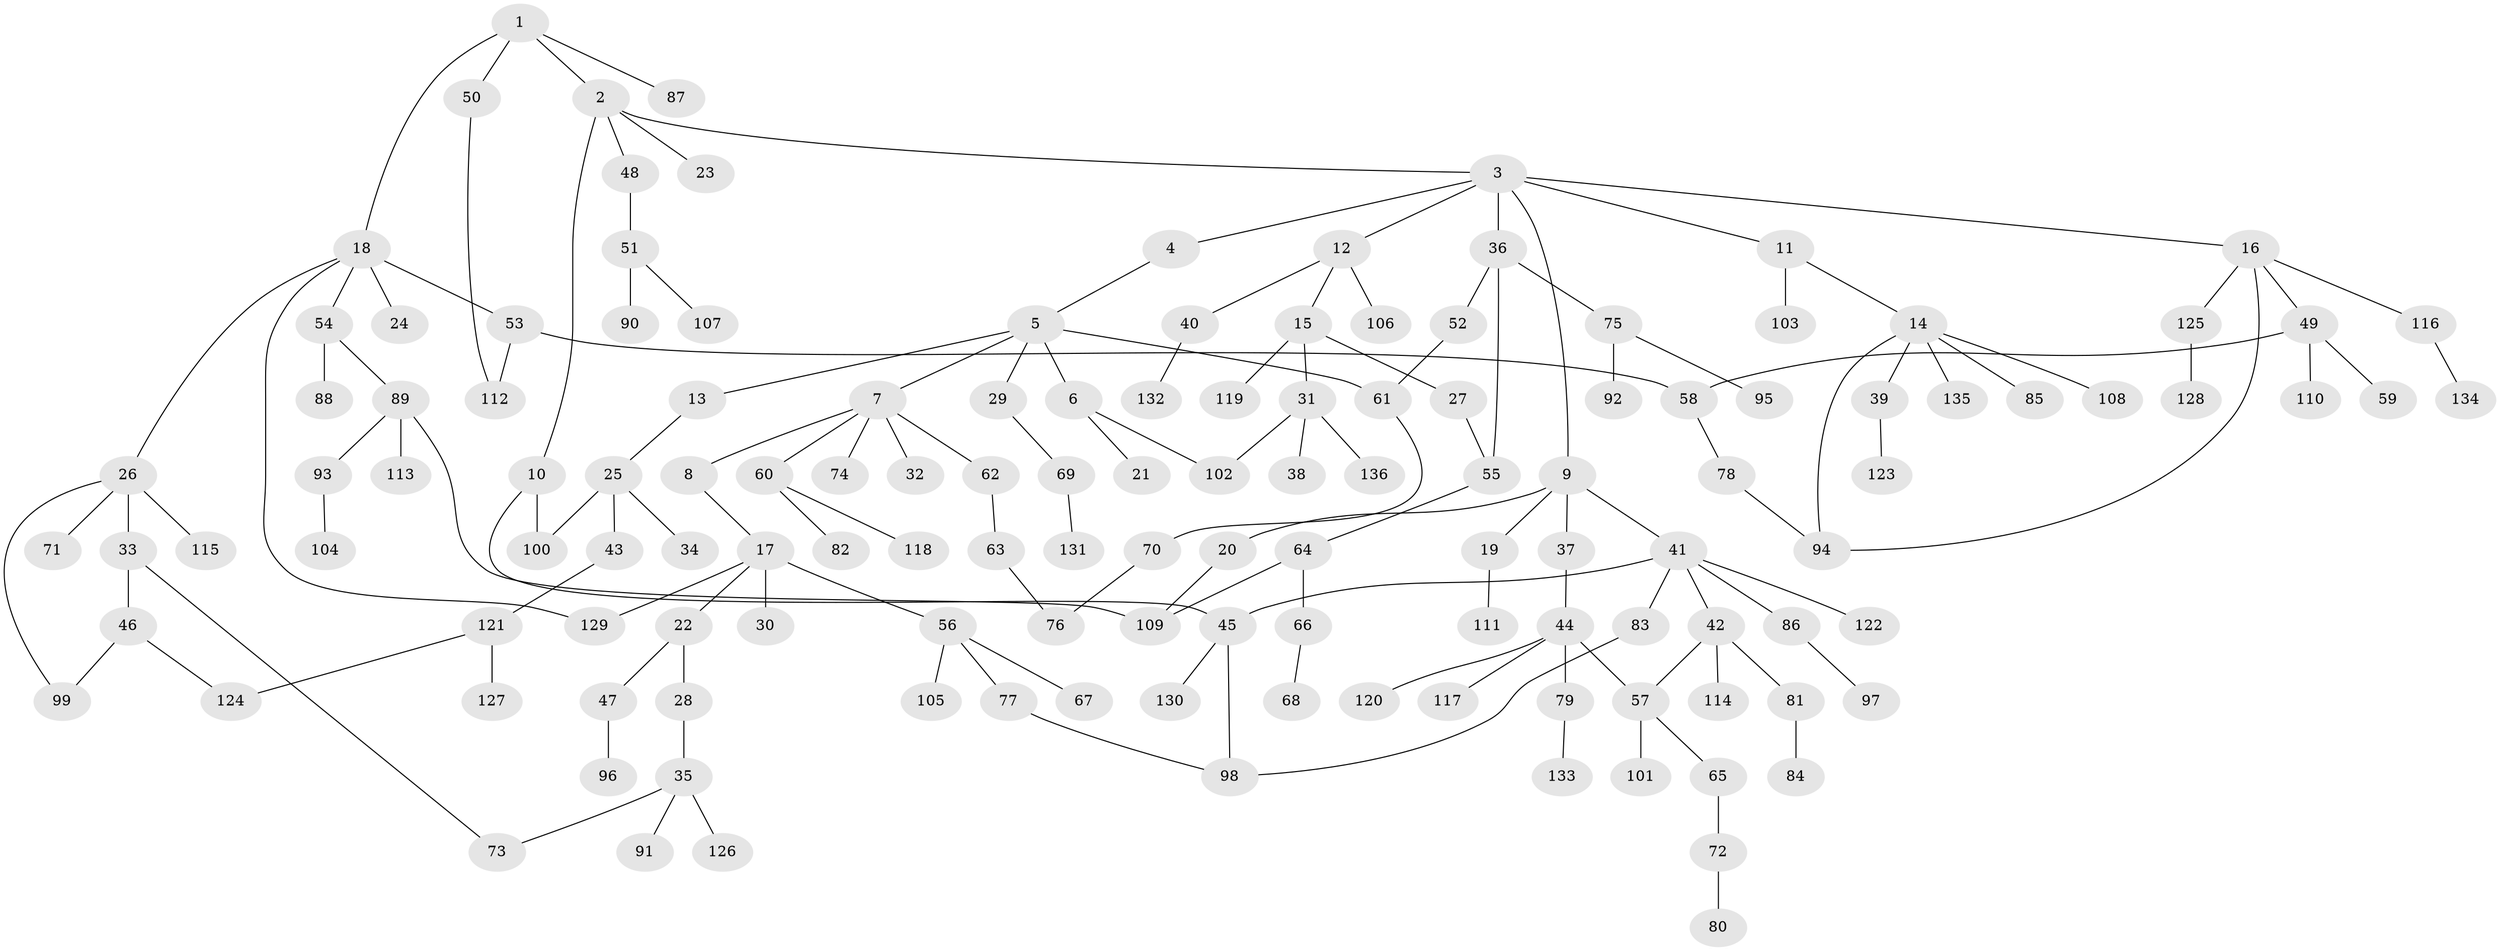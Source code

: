 // Generated by graph-tools (version 1.1) at 2025/10/02/27/25 16:10:52]
// undirected, 136 vertices, 154 edges
graph export_dot {
graph [start="1"]
  node [color=gray90,style=filled];
  1;
  2;
  3;
  4;
  5;
  6;
  7;
  8;
  9;
  10;
  11;
  12;
  13;
  14;
  15;
  16;
  17;
  18;
  19;
  20;
  21;
  22;
  23;
  24;
  25;
  26;
  27;
  28;
  29;
  30;
  31;
  32;
  33;
  34;
  35;
  36;
  37;
  38;
  39;
  40;
  41;
  42;
  43;
  44;
  45;
  46;
  47;
  48;
  49;
  50;
  51;
  52;
  53;
  54;
  55;
  56;
  57;
  58;
  59;
  60;
  61;
  62;
  63;
  64;
  65;
  66;
  67;
  68;
  69;
  70;
  71;
  72;
  73;
  74;
  75;
  76;
  77;
  78;
  79;
  80;
  81;
  82;
  83;
  84;
  85;
  86;
  87;
  88;
  89;
  90;
  91;
  92;
  93;
  94;
  95;
  96;
  97;
  98;
  99;
  100;
  101;
  102;
  103;
  104;
  105;
  106;
  107;
  108;
  109;
  110;
  111;
  112;
  113;
  114;
  115;
  116;
  117;
  118;
  119;
  120;
  121;
  122;
  123;
  124;
  125;
  126;
  127;
  128;
  129;
  130;
  131;
  132;
  133;
  134;
  135;
  136;
  1 -- 2;
  1 -- 18;
  1 -- 50;
  1 -- 87;
  2 -- 3;
  2 -- 10;
  2 -- 23;
  2 -- 48;
  3 -- 4;
  3 -- 9;
  3 -- 11;
  3 -- 12;
  3 -- 16;
  3 -- 36;
  4 -- 5;
  5 -- 6;
  5 -- 7;
  5 -- 13;
  5 -- 29;
  5 -- 61;
  6 -- 21;
  6 -- 102;
  7 -- 8;
  7 -- 32;
  7 -- 60;
  7 -- 62;
  7 -- 74;
  8 -- 17;
  9 -- 19;
  9 -- 20;
  9 -- 37;
  9 -- 41;
  10 -- 45;
  10 -- 100;
  11 -- 14;
  11 -- 103;
  12 -- 15;
  12 -- 40;
  12 -- 106;
  13 -- 25;
  14 -- 39;
  14 -- 85;
  14 -- 94;
  14 -- 108;
  14 -- 135;
  15 -- 27;
  15 -- 31;
  15 -- 119;
  16 -- 49;
  16 -- 116;
  16 -- 125;
  16 -- 94;
  17 -- 22;
  17 -- 30;
  17 -- 56;
  17 -- 129;
  18 -- 24;
  18 -- 26;
  18 -- 53;
  18 -- 54;
  18 -- 129;
  19 -- 111;
  20 -- 109;
  22 -- 28;
  22 -- 47;
  25 -- 34;
  25 -- 43;
  25 -- 100;
  26 -- 33;
  26 -- 71;
  26 -- 115;
  26 -- 99;
  27 -- 55;
  28 -- 35;
  29 -- 69;
  31 -- 38;
  31 -- 136;
  31 -- 102;
  33 -- 46;
  33 -- 73;
  35 -- 73;
  35 -- 91;
  35 -- 126;
  36 -- 52;
  36 -- 55;
  36 -- 75;
  37 -- 44;
  39 -- 123;
  40 -- 132;
  41 -- 42;
  41 -- 45;
  41 -- 83;
  41 -- 86;
  41 -- 122;
  42 -- 81;
  42 -- 114;
  42 -- 57;
  43 -- 121;
  44 -- 57;
  44 -- 79;
  44 -- 117;
  44 -- 120;
  45 -- 130;
  45 -- 98;
  46 -- 99;
  46 -- 124;
  47 -- 96;
  48 -- 51;
  49 -- 59;
  49 -- 110;
  49 -- 58;
  50 -- 112;
  51 -- 90;
  51 -- 107;
  52 -- 61;
  53 -- 58;
  53 -- 112;
  54 -- 88;
  54 -- 89;
  55 -- 64;
  56 -- 67;
  56 -- 77;
  56 -- 105;
  57 -- 65;
  57 -- 101;
  58 -- 78;
  60 -- 82;
  60 -- 118;
  61 -- 70;
  62 -- 63;
  63 -- 76;
  64 -- 66;
  64 -- 109;
  65 -- 72;
  66 -- 68;
  69 -- 131;
  70 -- 76;
  72 -- 80;
  75 -- 92;
  75 -- 95;
  77 -- 98;
  78 -- 94;
  79 -- 133;
  81 -- 84;
  83 -- 98;
  86 -- 97;
  89 -- 93;
  89 -- 113;
  89 -- 109;
  93 -- 104;
  116 -- 134;
  121 -- 127;
  121 -- 124;
  125 -- 128;
}

